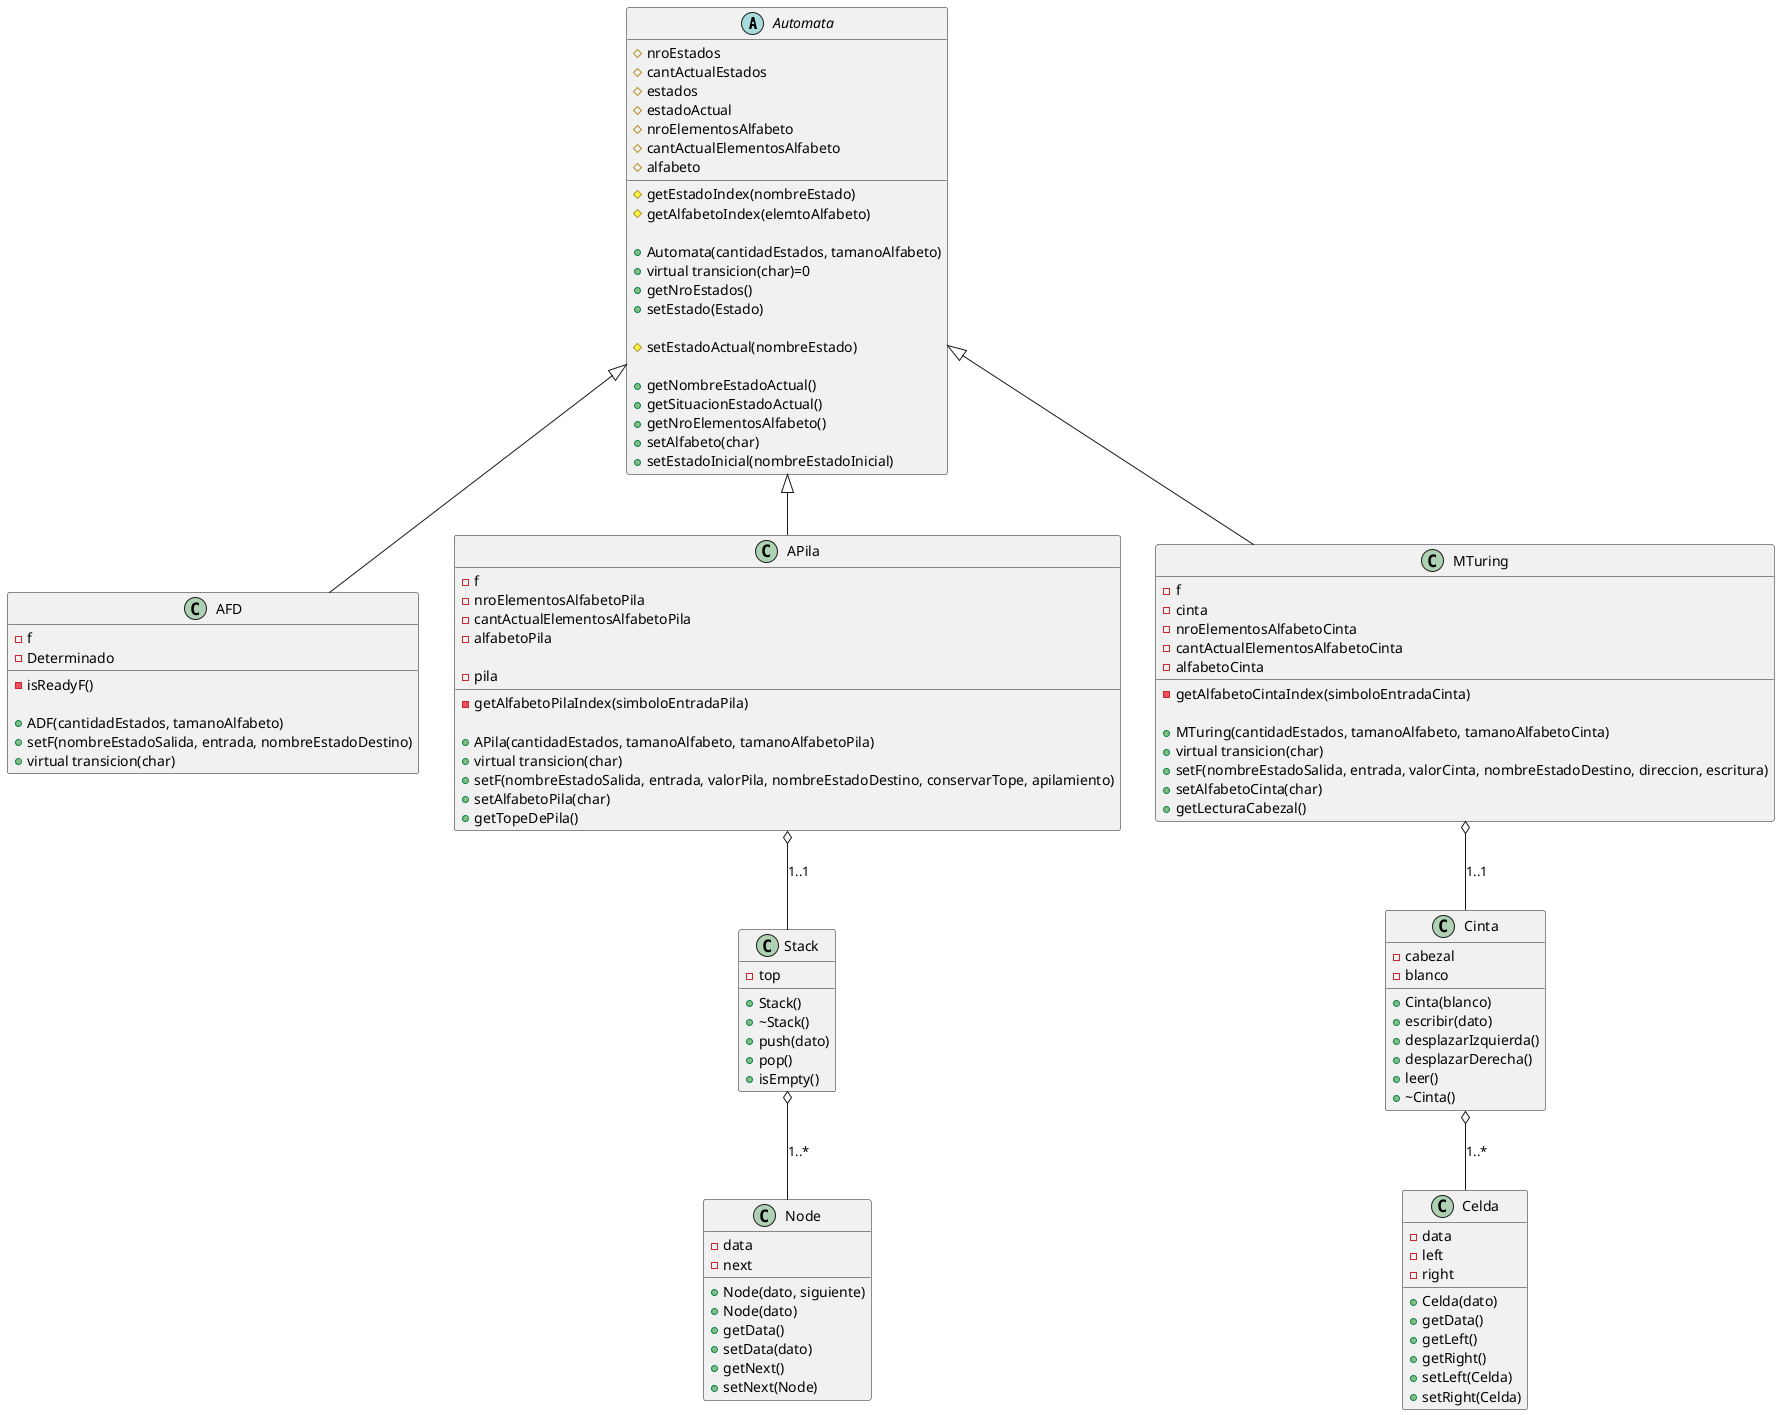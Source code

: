 @startuml

Automata <|-- AFD
Automata <|-- APila
Automata <|-- MTuring

APila o-- Stack : 1..1
Stack o-- Node : 1..*

MTuring o-- Cinta : 1..1
Cinta o-- Celda : 1..*

Abstract Class Automata {
#nroEstados
#cantActualEstados
#estados
#estadoActual
#nroElementosAlfabeto
#cantActualElementosAlfabeto
#alfabeto
#getEstadoIndex(nombreEstado)
#getAlfabetoIndex(elemtoAlfabeto)

+Automata(cantidadEstados, tamanoAlfabeto)
+virtual transicion(char)=0
+getNroEstados()
+setEstado(Estado)

#setEstadoActual(nombreEstado)

+getNombreEstadoActual()
+getSituacionEstadoActual()
+getNroElementosAlfabeto()
+setAlfabeto(char)
+setEstadoInicial(nombreEstadoInicial)
}

class AFD{
- f
-Determinado
-isReadyF()

+ADF(cantidadEstados, tamanoAlfabeto)
+setF(nombreEstadoSalida, entrada, nombreEstadoDestino)
+virtual transicion(char)
}

class APila{
- f
-nroElementosAlfabetoPila
-cantActualElementosAlfabetoPila
-alfabetoPila

-pila
-getAlfabetoPilaIndex(simboloEntradaPila)

+APila(cantidadEstados, tamanoAlfabeto, tamanoAlfabetoPila)
+virtual transicion(char)
+setF(nombreEstadoSalida, entrada, valorPila, nombreEstadoDestino, conservarTope, apilamiento)
+setAlfabetoPila(char)
+getTopeDePila()
}

class Stack{
-top
+Stack()
+~Stack()
+push(dato)
+pop()
+isEmpty()
}

class Node {
-data
-next
+Node(dato, siguiente)
+Node(dato)
+getData()
+setData(dato)
+getNext()
+setNext(Node)
}

class MTuring{
- f
-cinta
-nroElementosAlfabetoCinta
-cantActualElementosAlfabetoCinta
-alfabetoCinta

-getAlfabetoCintaIndex(simboloEntradaCinta)

+MTuring(cantidadEstados, tamanoAlfabeto, tamanoAlfabetoCinta)
+virtual transicion(char)
+setF(nombreEstadoSalida, entrada, valorCinta, nombreEstadoDestino, direccion, escritura)
+setAlfabetoCinta(char)
+getLecturaCabezal()
}

class Cinta{
-cabezal
-blanco
+Cinta(blanco)
+escribir(dato)
+desplazarIzquierda()
+desplazarDerecha()
+leer()
+~Cinta()
}

class Celda{
-data
-left
-right
+Celda(dato)
+getData()
+getLeft()
+getRight()
+setLeft(Celda)
+setRight(Celda)
}

@enduml